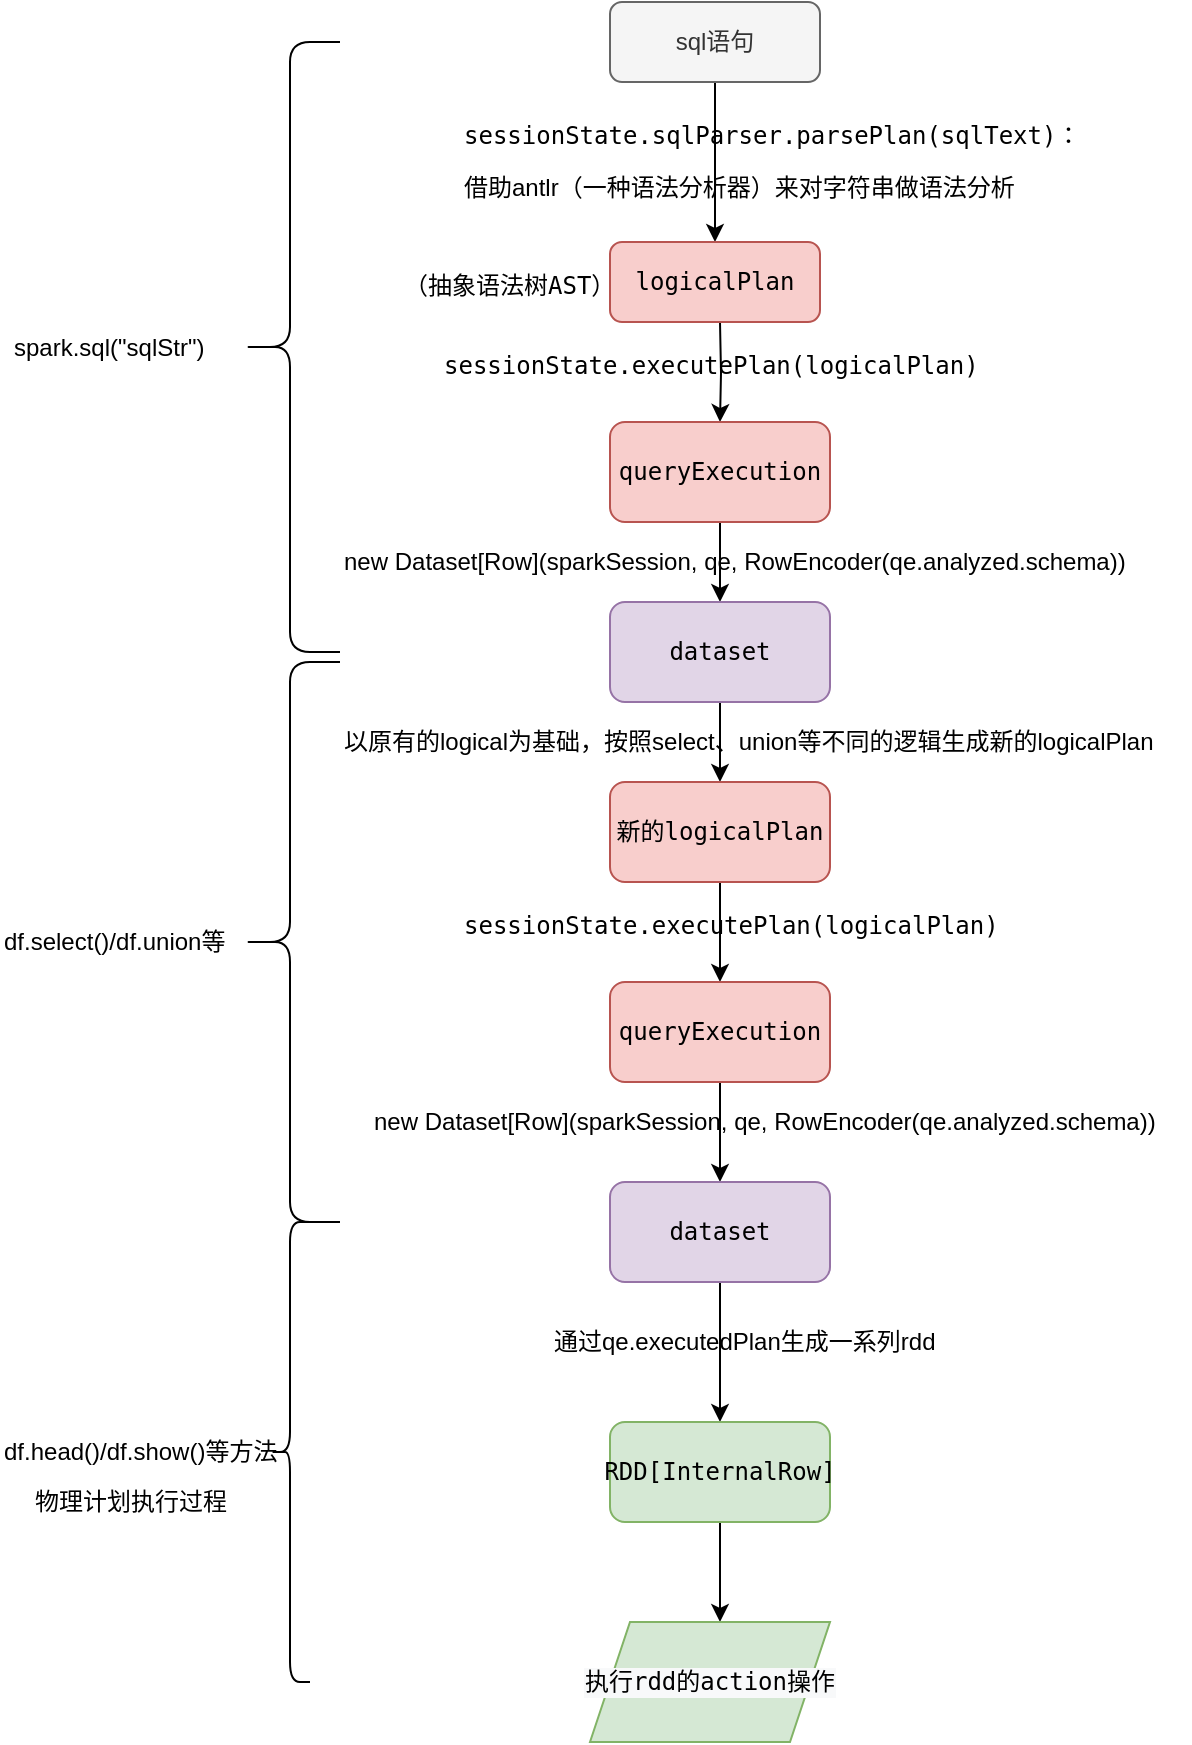 <mxfile version="13.6.5" type="github">
  <diagram id="dt9gVWyhlOoFSgmwXe27" name="Page-1">
    <mxGraphModel dx="2013" dy="707" grid="1" gridSize="10" guides="1" tooltips="1" connect="1" arrows="1" fold="1" page="1" pageScale="1" pageWidth="827" pageHeight="1169" math="0" shadow="0">
      <root>
        <mxCell id="0" />
        <mxCell id="1" parent="0" />
        <mxCell id="-dyHjd3bptGtPjj9Zdof-26" style="edgeStyle=orthogonalEdgeStyle;rounded=0;orthogonalLoop=1;jettySize=auto;html=1;exitX=0.5;exitY=1;exitDx=0;exitDy=0;" parent="1" source="-dyHjd3bptGtPjj9Zdof-1" target="-dyHjd3bptGtPjj9Zdof-7" edge="1">
          <mxGeometry relative="1" as="geometry" />
        </mxCell>
        <mxCell id="-dyHjd3bptGtPjj9Zdof-1" value="sql语句" style="rounded=1;whiteSpace=wrap;html=1;fillColor=#f5f5f5;strokeColor=#666666;fontColor=#333333;" parent="1" vertex="1">
          <mxGeometry x="205" y="90" width="105" height="40" as="geometry" />
        </mxCell>
        <mxCell id="-dyHjd3bptGtPjj9Zdof-20" value="" style="edgeStyle=orthogonalEdgeStyle;rounded=0;orthogonalLoop=1;jettySize=auto;html=1;" parent="1" target="-dyHjd3bptGtPjj9Zdof-19" edge="1">
          <mxGeometry relative="1" as="geometry">
            <mxPoint x="260" y="250" as="sourcePoint" />
          </mxGeometry>
        </mxCell>
        <mxCell id="-dyHjd3bptGtPjj9Zdof-7" value="&lt;pre&gt;logicalPlan&lt;/pre&gt;" style="rounded=1;whiteSpace=wrap;html=1;fillColor=#f8cecc;strokeColor=#b85450;" parent="1" vertex="1">
          <mxGeometry x="205" y="210" width="105" height="40" as="geometry" />
        </mxCell>
        <mxCell id="-dyHjd3bptGtPjj9Zdof-24" value="" style="edgeStyle=orthogonalEdgeStyle;rounded=0;orthogonalLoop=1;jettySize=auto;html=1;" parent="1" source="-dyHjd3bptGtPjj9Zdof-19" target="-dyHjd3bptGtPjj9Zdof-23" edge="1">
          <mxGeometry relative="1" as="geometry" />
        </mxCell>
        <mxCell id="-dyHjd3bptGtPjj9Zdof-19" value="&lt;pre&gt;&lt;pre&gt;queryExecution&lt;/pre&gt;&lt;/pre&gt;" style="rounded=1;whiteSpace=wrap;html=1;fillColor=#f8cecc;strokeColor=#b85450;" parent="1" vertex="1">
          <mxGeometry x="205" y="300" width="110" height="50" as="geometry" />
        </mxCell>
        <mxCell id="d70ykFKuIf1G3HS4-Ldp-2" value="" style="edgeStyle=orthogonalEdgeStyle;rounded=0;orthogonalLoop=1;jettySize=auto;html=1;" edge="1" parent="1" source="-dyHjd3bptGtPjj9Zdof-23" target="d70ykFKuIf1G3HS4-Ldp-1">
          <mxGeometry relative="1" as="geometry" />
        </mxCell>
        <mxCell id="-dyHjd3bptGtPjj9Zdof-23" value="&lt;pre&gt;&lt;pre&gt;dataset&lt;/pre&gt;&lt;/pre&gt;" style="rounded=1;whiteSpace=wrap;html=1;fillColor=#e1d5e7;strokeColor=#9673a6;" parent="1" vertex="1">
          <mxGeometry x="205" y="390" width="110" height="50" as="geometry" />
        </mxCell>
        <mxCell id="-dyHjd3bptGtPjj9Zdof-10" value="&lt;pre&gt;&lt;span&gt;sessionState&lt;/span&gt;.sqlParser.parsePlan(sqlText)：&lt;/pre&gt;借助antlr（一种语法分析器）来对字符串做语法分析" style="text;html=1;resizable=0;points=[];autosize=1;align=left;verticalAlign=top;spacingTop=-4;" parent="1" vertex="1">
          <mxGeometry x="130" y="135" width="320" height="50" as="geometry" />
        </mxCell>
        <mxCell id="-dyHjd3bptGtPjj9Zdof-21" value="&lt;pre&gt;&lt;span&gt;sessionState&lt;/span&gt;.executePlan(logicalPlan)&lt;/pre&gt;" style="text;html=1;resizable=0;points=[];autosize=1;align=left;verticalAlign=top;spacingTop=-4;" parent="1" vertex="1">
          <mxGeometry x="120" y="250" width="280" height="40" as="geometry" />
        </mxCell>
        <mxCell id="-dyHjd3bptGtPjj9Zdof-25" value="new Dataset[Row](sparkSession, qe, RowEncoder(qe.analyzed.schema))" style="text;html=1;resizable=0;points=[];autosize=1;align=left;verticalAlign=top;spacingTop=-4;" parent="1" vertex="1">
          <mxGeometry x="70" y="360" width="410" height="20" as="geometry" />
        </mxCell>
        <mxCell id="pKj4gWHQKjA0kMIVy3WO-6" value="&lt;pre&gt;（抽象语法树AST）&lt;/pre&gt;" style="text;html=1;resizable=0;points=[];autosize=1;align=left;verticalAlign=top;spacingTop=-4;" parent="1" vertex="1">
          <mxGeometry x="100" y="210" width="120" height="40" as="geometry" />
        </mxCell>
        <mxCell id="pKj4gWHQKjA0kMIVy3WO-11" value="df.select()/df.union等" style="text;html=1;resizable=0;points=[];autosize=1;align=left;verticalAlign=top;spacingTop=-4;" parent="1" vertex="1">
          <mxGeometry x="-100" y="550" width="130" height="20" as="geometry" />
        </mxCell>
        <mxCell id="d70ykFKuIf1G3HS4-Ldp-10" value="" style="edgeStyle=orthogonalEdgeStyle;rounded=0;orthogonalLoop=1;jettySize=auto;html=1;" edge="1" parent="1" source="d70ykFKuIf1G3HS4-Ldp-1" target="d70ykFKuIf1G3HS4-Ldp-6">
          <mxGeometry relative="1" as="geometry" />
        </mxCell>
        <mxCell id="d70ykFKuIf1G3HS4-Ldp-1" value="&lt;pre&gt;&lt;pre&gt;新的logicalPlan&lt;/pre&gt;&lt;/pre&gt;" style="rounded=1;whiteSpace=wrap;html=1;fillColor=#f8cecc;strokeColor=#b85450;" vertex="1" parent="1">
          <mxGeometry x="205" y="480" width="110" height="50" as="geometry" />
        </mxCell>
        <mxCell id="d70ykFKuIf1G3HS4-Ldp-3" value="以原有的logical为基础，按照select、union等不同的逻辑生成新的logicalPlan" style="text;html=1;resizable=0;points=[];autosize=1;align=left;verticalAlign=top;spacingTop=-4;" vertex="1" parent="1">
          <mxGeometry x="70" y="450" width="420" height="20" as="geometry" />
        </mxCell>
        <mxCell id="d70ykFKuIf1G3HS4-Ldp-5" value="" style="edgeStyle=orthogonalEdgeStyle;rounded=0;orthogonalLoop=1;jettySize=auto;html=1;" edge="1" parent="1" source="d70ykFKuIf1G3HS4-Ldp-6" target="d70ykFKuIf1G3HS4-Ldp-7">
          <mxGeometry relative="1" as="geometry" />
        </mxCell>
        <mxCell id="d70ykFKuIf1G3HS4-Ldp-6" value="&lt;pre&gt;&lt;pre&gt;queryExecution&lt;/pre&gt;&lt;/pre&gt;" style="rounded=1;whiteSpace=wrap;html=1;fillColor=#f8cecc;strokeColor=#b85450;" vertex="1" parent="1">
          <mxGeometry x="205" y="580" width="110" height="50" as="geometry" />
        </mxCell>
        <mxCell id="d70ykFKuIf1G3HS4-Ldp-18" value="" style="edgeStyle=orthogonalEdgeStyle;rounded=0;orthogonalLoop=1;jettySize=auto;html=1;" edge="1" parent="1" source="d70ykFKuIf1G3HS4-Ldp-7">
          <mxGeometry relative="1" as="geometry">
            <mxPoint x="260" y="800" as="targetPoint" />
          </mxGeometry>
        </mxCell>
        <mxCell id="d70ykFKuIf1G3HS4-Ldp-7" value="&lt;pre&gt;&lt;pre&gt;dataset&lt;/pre&gt;&lt;/pre&gt;" style="rounded=1;whiteSpace=wrap;html=1;fillColor=#e1d5e7;strokeColor=#9673a6;" vertex="1" parent="1">
          <mxGeometry x="205" y="680" width="110" height="50" as="geometry" />
        </mxCell>
        <mxCell id="d70ykFKuIf1G3HS4-Ldp-8" value="&lt;pre&gt;&lt;span&gt;sessionState&lt;/span&gt;.executePlan(logicalPlan)&lt;/pre&gt;" style="text;html=1;resizable=0;points=[];autosize=1;align=left;verticalAlign=top;spacingTop=-4;" vertex="1" parent="1">
          <mxGeometry x="130" y="530" width="280" height="40" as="geometry" />
        </mxCell>
        <mxCell id="d70ykFKuIf1G3HS4-Ldp-9" value="new Dataset[Row](sparkSession, qe, RowEncoder(qe.analyzed.schema))" style="text;html=1;resizable=0;points=[];autosize=1;align=left;verticalAlign=top;spacingTop=-4;" vertex="1" parent="1">
          <mxGeometry x="85" y="640" width="410" height="20" as="geometry" />
        </mxCell>
        <mxCell id="d70ykFKuIf1G3HS4-Ldp-11" value="" style="shape=curlyBracket;whiteSpace=wrap;html=1;rounded=1;" vertex="1" parent="1">
          <mxGeometry x="20" y="420" width="50" height="280" as="geometry" />
        </mxCell>
        <mxCell id="d70ykFKuIf1G3HS4-Ldp-12" value="" style="shape=curlyBracket;whiteSpace=wrap;html=1;rounded=1;" vertex="1" parent="1">
          <mxGeometry x="20" y="110" width="50" height="305" as="geometry" />
        </mxCell>
        <mxCell id="d70ykFKuIf1G3HS4-Ldp-15" value="spark.sql(&quot;sqlStr&quot;)" style="text;html=1;resizable=0;points=[];autosize=1;align=left;verticalAlign=top;spacingTop=-4;" vertex="1" parent="1">
          <mxGeometry x="-95" y="252.5" width="110" height="20" as="geometry" />
        </mxCell>
        <mxCell id="d70ykFKuIf1G3HS4-Ldp-23" value="通过qe.executedPlan生成一系列rdd" style="text;html=1;resizable=0;points=[];autosize=1;align=left;verticalAlign=top;spacingTop=-4;" vertex="1" parent="1">
          <mxGeometry x="175" y="750" width="210" height="20" as="geometry" />
        </mxCell>
        <mxCell id="d70ykFKuIf1G3HS4-Ldp-29" value="" style="edgeStyle=orthogonalEdgeStyle;rounded=0;orthogonalLoop=1;jettySize=auto;html=1;" edge="1" parent="1" source="d70ykFKuIf1G3HS4-Ldp-27">
          <mxGeometry relative="1" as="geometry">
            <mxPoint x="260" y="900" as="targetPoint" />
          </mxGeometry>
        </mxCell>
        <mxCell id="d70ykFKuIf1G3HS4-Ldp-27" value="&lt;pre&gt;&lt;pre&gt;&lt;pre&gt;&lt;pre&gt;&lt;pre&gt;&lt;pre&gt;RDD[InternalRow]&lt;/pre&gt;&lt;/pre&gt;&lt;/pre&gt;&lt;/pre&gt;&lt;/pre&gt;&lt;/pre&gt;" style="rounded=1;whiteSpace=wrap;html=1;fillColor=#d5e8d4;strokeColor=#82b366;" vertex="1" parent="1">
          <mxGeometry x="205" y="800" width="110" height="50" as="geometry" />
        </mxCell>
        <mxCell id="d70ykFKuIf1G3HS4-Ldp-30" value="&lt;meta charset=&quot;utf-8&quot;&gt;&lt;pre style=&quot;color: rgb(0 , 0 , 0) ; font-size: 12px ; font-style: normal ; font-weight: 400 ; letter-spacing: normal ; text-align: center ; text-indent: 0px ; text-transform: none ; word-spacing: 0px ; background-color: rgb(248 , 249 , 250)&quot;&gt;执行rdd的action操作&lt;/pre&gt;" style="shape=parallelogram;perimeter=parallelogramPerimeter;whiteSpace=wrap;html=1;fixedSize=1;fillColor=#d5e8d4;strokeColor=#82b366;" vertex="1" parent="1">
          <mxGeometry x="195" y="900" width="120" height="60" as="geometry" />
        </mxCell>
        <mxCell id="d70ykFKuIf1G3HS4-Ldp-31" value="" style="shape=curlyBracket;whiteSpace=wrap;html=1;rounded=1;" vertex="1" parent="1">
          <mxGeometry x="35" y="700" width="20" height="230" as="geometry" />
        </mxCell>
        <mxCell id="d70ykFKuIf1G3HS4-Ldp-32" value="df.head()/df.show()等方法" style="text;html=1;resizable=0;points=[];autosize=1;align=left;verticalAlign=top;spacingTop=-4;" vertex="1" parent="1">
          <mxGeometry x="-100" y="805" width="150" height="20" as="geometry" />
        </mxCell>
        <mxCell id="d70ykFKuIf1G3HS4-Ldp-33" value="物理计划执行过程" style="text;html=1;align=center;verticalAlign=middle;resizable=0;points=[];autosize=1;" vertex="1" parent="1">
          <mxGeometry x="-90" y="830" width="110" height="20" as="geometry" />
        </mxCell>
      </root>
    </mxGraphModel>
  </diagram>
</mxfile>

